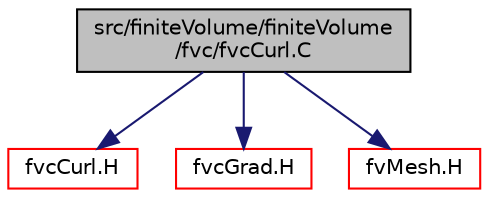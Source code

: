 digraph "src/finiteVolume/finiteVolume/fvc/fvcCurl.C"
{
  bgcolor="transparent";
  edge [fontname="Helvetica",fontsize="10",labelfontname="Helvetica",labelfontsize="10"];
  node [fontname="Helvetica",fontsize="10",shape=record];
  Node0 [label="src/finiteVolume/finiteVolume\l/fvc/fvcCurl.C",height=0.2,width=0.4,color="black", fillcolor="grey75", style="filled", fontcolor="black"];
  Node0 -> Node1 [color="midnightblue",fontsize="10",style="solid",fontname="Helvetica"];
  Node1 [label="fvcCurl.H",height=0.2,width=0.4,color="red",URL="$a03110.html",tooltip="Calculate the curl of the given volField by constructing the Hodge-dual of the symmetric part of the ..."];
  Node0 -> Node74 [color="midnightblue",fontsize="10",style="solid",fontname="Helvetica"];
  Node74 [label="fvcGrad.H",height=0.2,width=0.4,color="red",URL="$a03149.html",tooltip="Calculate the gradient of the given field. "];
  Node0 -> Node76 [color="midnightblue",fontsize="10",style="solid",fontname="Helvetica"];
  Node76 [label="fvMesh.H",height=0.2,width=0.4,color="red",URL="$a03719.html"];
}
